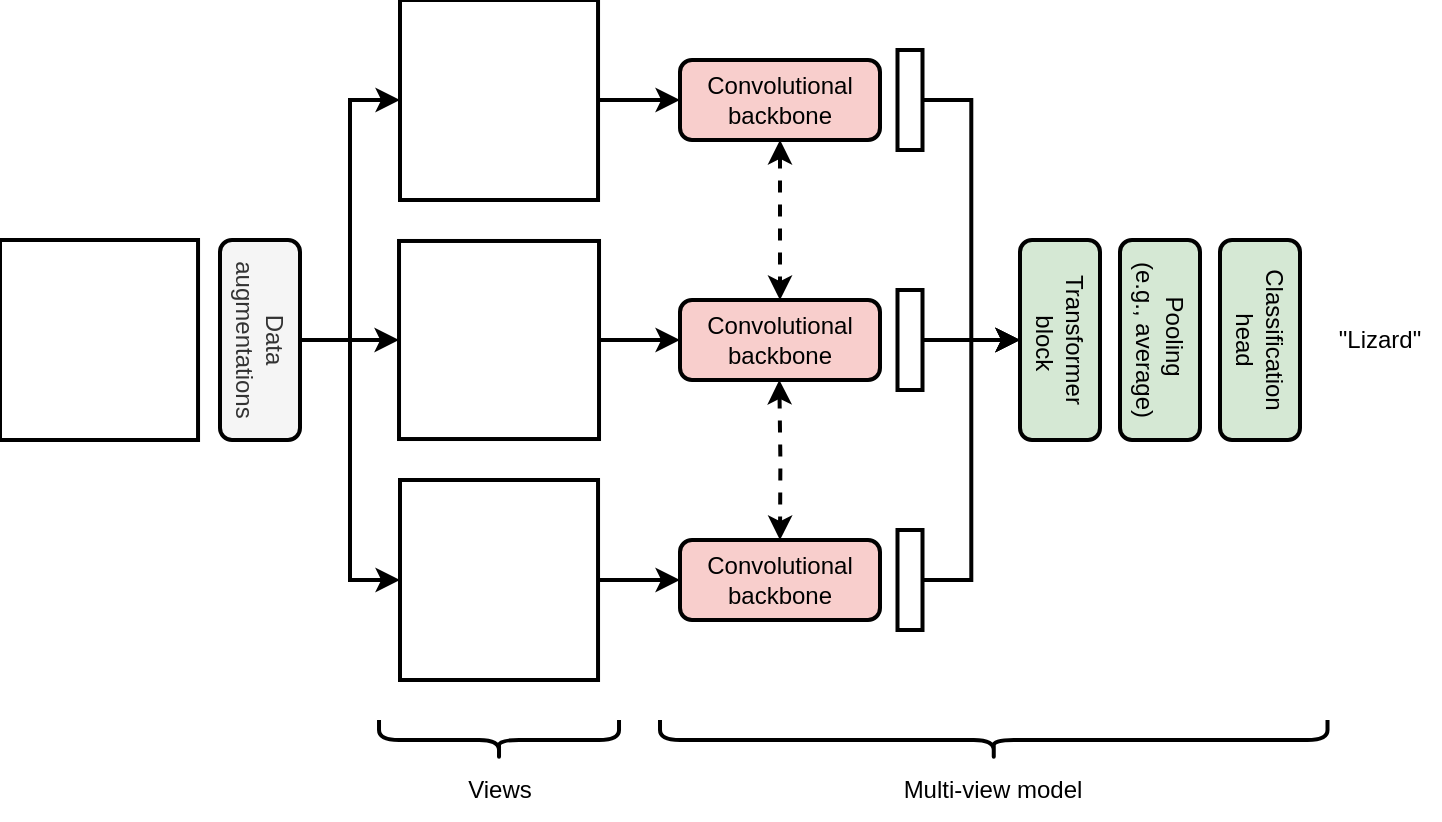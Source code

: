 <mxfile version="24.6.4" type="device">
  <diagram name="Page-1" id="N8juspKozCZQPwgGzI0G">
    <mxGraphModel dx="1147" dy="573" grid="1" gridSize="10" guides="1" tooltips="1" connect="1" arrows="1" fold="1" page="1" pageScale="1" pageWidth="850" pageHeight="1100" math="0" shadow="0">
      <root>
        <mxCell id="0" />
        <mxCell id="1" parent="0" />
        <mxCell id="Uar1wrewZnWPdpLQrxf3-1" value="" style="shape=image;verticalLabelPosition=bottom;labelBackgroundColor=default;verticalAlign=top;aspect=fixed;imageAspect=0;image=https://www.alice-in-wonderland.net/wp-content/uploads/1book12.jpg;clipPath=inset(2.67% 10.71% 63.67% 0%);imageBorder=default;strokeWidth=2;" vertex="1" parent="1">
          <mxGeometry x="170" y="250" width="99.02" height="100" as="geometry" />
        </mxCell>
        <mxCell id="Uar1wrewZnWPdpLQrxf3-8" style="edgeStyle=orthogonalEdgeStyle;rounded=0;orthogonalLoop=1;jettySize=auto;html=1;exitX=0.5;exitY=0;exitDx=0;exitDy=0;entryX=0;entryY=0.5;entryDx=0;entryDy=0;strokeWidth=2;" edge="1" parent="1" source="Uar1wrewZnWPdpLQrxf3-2" target="Uar1wrewZnWPdpLQrxf3-5">
          <mxGeometry relative="1" as="geometry" />
        </mxCell>
        <mxCell id="Uar1wrewZnWPdpLQrxf3-9" style="edgeStyle=orthogonalEdgeStyle;rounded=0;orthogonalLoop=1;jettySize=auto;html=1;entryX=0.5;entryY=1;entryDx=0;entryDy=0;strokeWidth=2;" edge="1" parent="1" source="Uar1wrewZnWPdpLQrxf3-2" target="Uar1wrewZnWPdpLQrxf3-6">
          <mxGeometry relative="1" as="geometry" />
        </mxCell>
        <mxCell id="Uar1wrewZnWPdpLQrxf3-10" style="edgeStyle=orthogonalEdgeStyle;rounded=0;orthogonalLoop=1;jettySize=auto;html=1;exitX=0.5;exitY=0;exitDx=0;exitDy=0;entryX=1;entryY=0.5;entryDx=0;entryDy=0;strokeWidth=2;" edge="1" parent="1" source="Uar1wrewZnWPdpLQrxf3-2" target="Uar1wrewZnWPdpLQrxf3-7">
          <mxGeometry relative="1" as="geometry" />
        </mxCell>
        <mxCell id="Uar1wrewZnWPdpLQrxf3-2" value="Data augmentations" style="rounded=1;whiteSpace=wrap;html=1;fillColor=#f5f5f5;fontColor=#333333;strokeColor=default;strokeWidth=2;rotation=90;" vertex="1" parent="1">
          <mxGeometry x="250.0" y="280" width="100" height="40" as="geometry" />
        </mxCell>
        <mxCell id="Uar1wrewZnWPdpLQrxf3-37" style="edgeStyle=orthogonalEdgeStyle;rounded=0;orthogonalLoop=1;jettySize=auto;html=1;exitX=1;exitY=0.5;exitDx=0;exitDy=0;entryX=0;entryY=0.5;entryDx=0;entryDy=0;strokeWidth=2;" edge="1" parent="1" source="Uar1wrewZnWPdpLQrxf3-5" target="Uar1wrewZnWPdpLQrxf3-12">
          <mxGeometry relative="1" as="geometry" />
        </mxCell>
        <mxCell id="Uar1wrewZnWPdpLQrxf3-5" value="" style="shape=image;verticalLabelPosition=bottom;labelBackgroundColor=default;verticalAlign=top;aspect=fixed;imageAspect=0;image=https://www.alice-in-wonderland.net/wp-content/uploads/1book12.jpg;clipPath=inset(2.67% 10.71% 63.67% 0%);imageBorder=default;strokeWidth=2;" vertex="1" parent="1">
          <mxGeometry x="370" y="130" width="99.02" height="100" as="geometry" />
        </mxCell>
        <mxCell id="Uar1wrewZnWPdpLQrxf3-38" style="edgeStyle=orthogonalEdgeStyle;rounded=0;orthogonalLoop=1;jettySize=auto;html=1;exitX=0.5;exitY=0;exitDx=0;exitDy=0;entryX=0;entryY=0.5;entryDx=0;entryDy=0;strokeWidth=2;" edge="1" parent="1" source="Uar1wrewZnWPdpLQrxf3-6" target="Uar1wrewZnWPdpLQrxf3-11">
          <mxGeometry relative="1" as="geometry" />
        </mxCell>
        <mxCell id="Uar1wrewZnWPdpLQrxf3-6" value="" style="shape=image;verticalLabelPosition=bottom;labelBackgroundColor=default;verticalAlign=top;aspect=fixed;imageAspect=0;image=https://www.alice-in-wonderland.net/wp-content/uploads/1book12.jpg;clipPath=inset(2.67% 10.71% 63.67% 0%);imageBorder=default;strokeWidth=2;rotation=90;" vertex="1" parent="1">
          <mxGeometry x="370" y="250" width="99.02" height="100" as="geometry" />
        </mxCell>
        <mxCell id="Uar1wrewZnWPdpLQrxf3-39" style="edgeStyle=orthogonalEdgeStyle;rounded=0;orthogonalLoop=1;jettySize=auto;html=1;exitX=0;exitY=0.5;exitDx=0;exitDy=0;entryX=0;entryY=0.5;entryDx=0;entryDy=0;strokeWidth=2;" edge="1" parent="1" source="Uar1wrewZnWPdpLQrxf3-7" target="Uar1wrewZnWPdpLQrxf3-13">
          <mxGeometry relative="1" as="geometry" />
        </mxCell>
        <mxCell id="Uar1wrewZnWPdpLQrxf3-7" value="" style="shape=image;verticalLabelPosition=bottom;labelBackgroundColor=default;verticalAlign=top;aspect=fixed;imageAspect=0;image=https://www.alice-in-wonderland.net/wp-content/uploads/1book12.jpg;clipPath=inset(2.67% 10.71% 63.67% 0%);imageBorder=default;strokeWidth=2;rotation=-180;" vertex="1" parent="1">
          <mxGeometry x="370" y="370" width="99.02" height="100" as="geometry" />
        </mxCell>
        <mxCell id="Uar1wrewZnWPdpLQrxf3-11" value="Convolutional backbone" style="rounded=1;whiteSpace=wrap;html=1;fillColor=#f8cecc;strokeColor=default;strokeWidth=2;" vertex="1" parent="1">
          <mxGeometry x="510" y="280" width="100" height="40" as="geometry" />
        </mxCell>
        <mxCell id="Uar1wrewZnWPdpLQrxf3-14" style="edgeStyle=orthogonalEdgeStyle;rounded=0;orthogonalLoop=1;jettySize=auto;html=1;exitX=0.5;exitY=1;exitDx=0;exitDy=0;entryX=0.5;entryY=0;entryDx=0;entryDy=0;startArrow=classic;startFill=1;strokeWidth=2;dashed=1;" edge="1" parent="1" source="Uar1wrewZnWPdpLQrxf3-12" target="Uar1wrewZnWPdpLQrxf3-11">
          <mxGeometry relative="1" as="geometry" />
        </mxCell>
        <mxCell id="Uar1wrewZnWPdpLQrxf3-12" value="Convolutional backbone" style="rounded=1;whiteSpace=wrap;html=1;fillColor=#f8cecc;strokeColor=default;strokeWidth=2;" vertex="1" parent="1">
          <mxGeometry x="510" y="160" width="100" height="40" as="geometry" />
        </mxCell>
        <mxCell id="Uar1wrewZnWPdpLQrxf3-13" value="Convolutional backbone" style="rounded=1;whiteSpace=wrap;html=1;fillColor=#f8cecc;strokeColor=default;strokeWidth=2;" vertex="1" parent="1">
          <mxGeometry x="510" y="400" width="100" height="40" as="geometry" />
        </mxCell>
        <mxCell id="Uar1wrewZnWPdpLQrxf3-15" style="edgeStyle=orthogonalEdgeStyle;rounded=0;orthogonalLoop=1;jettySize=auto;html=1;exitX=0.5;exitY=1;exitDx=0;exitDy=0;entryX=0.5;entryY=0;entryDx=0;entryDy=0;startArrow=classic;startFill=1;strokeWidth=2;dashed=1;" edge="1" parent="1" target="Uar1wrewZnWPdpLQrxf3-13">
          <mxGeometry relative="1" as="geometry">
            <mxPoint x="559.66" y="320" as="sourcePoint" />
            <mxPoint x="559.66" y="380" as="targetPoint" />
          </mxGeometry>
        </mxCell>
        <mxCell id="Uar1wrewZnWPdpLQrxf3-19" value="Transformer &amp;nbsp;block" style="rounded=1;whiteSpace=wrap;html=1;fillColor=#d5e8d4;strokeColor=default;strokeWidth=2;rotation=90;" vertex="1" parent="1">
          <mxGeometry x="650" y="280" width="100" height="40" as="geometry" />
        </mxCell>
        <mxCell id="Uar1wrewZnWPdpLQrxf3-55" style="edgeStyle=orthogonalEdgeStyle;rounded=0;orthogonalLoop=1;jettySize=auto;html=1;exitX=0.5;exitY=0;exitDx=0;exitDy=0;entryX=0.5;entryY=1;entryDx=0;entryDy=0;strokeWidth=2;" edge="1" parent="1" source="Uar1wrewZnWPdpLQrxf3-20" target="Uar1wrewZnWPdpLQrxf3-19">
          <mxGeometry relative="1" as="geometry" />
        </mxCell>
        <mxCell id="Uar1wrewZnWPdpLQrxf3-20" value="" style="rounded=0;whiteSpace=wrap;html=1;rotation=90;strokeWidth=2;" vertex="1" parent="1">
          <mxGeometry x="600" y="173.75" width="50" height="12.5" as="geometry" />
        </mxCell>
        <mxCell id="Uar1wrewZnWPdpLQrxf3-33" value="Pooling&amp;nbsp;&lt;div&gt;(e.g., average)&lt;/div&gt;" style="rounded=1;whiteSpace=wrap;html=1;fillColor=#d5e8d4;strokeColor=default;strokeWidth=2;rotation=90;" vertex="1" parent="1">
          <mxGeometry x="700" y="280" width="100" height="40" as="geometry" />
        </mxCell>
        <mxCell id="Uar1wrewZnWPdpLQrxf3-35" value="Classification head" style="rounded=1;whiteSpace=wrap;html=1;fillColor=#d5e8d4;strokeColor=default;strokeWidth=2;rotation=90;" vertex="1" parent="1">
          <mxGeometry x="750" y="280" width="100" height="40" as="geometry" />
        </mxCell>
        <mxCell id="Uar1wrewZnWPdpLQrxf3-36" value="&quot;Lizard&quot;" style="text;html=1;align=center;verticalAlign=middle;whiteSpace=wrap;rounded=0;" vertex="1" parent="1">
          <mxGeometry x="830" y="285" width="60" height="30" as="geometry" />
        </mxCell>
        <mxCell id="Uar1wrewZnWPdpLQrxf3-42" value="" style="shape=curlyBracket;whiteSpace=wrap;html=1;rounded=1;labelPosition=left;verticalLabelPosition=middle;align=right;verticalAlign=middle;rotation=-90;strokeWidth=2;" vertex="1" parent="1">
          <mxGeometry x="409.51" y="440" width="20" height="120" as="geometry" />
        </mxCell>
        <mxCell id="Uar1wrewZnWPdpLQrxf3-43" value="" style="shape=curlyBracket;whiteSpace=wrap;html=1;rounded=1;labelPosition=left;verticalLabelPosition=middle;align=right;verticalAlign=middle;rotation=-90;strokeWidth=2;" vertex="1" parent="1">
          <mxGeometry x="656.88" y="333.13" width="20" height="333.75" as="geometry" />
        </mxCell>
        <mxCell id="Uar1wrewZnWPdpLQrxf3-44" value="Views" style="text;html=1;align=center;verticalAlign=middle;whiteSpace=wrap;rounded=0;" vertex="1" parent="1">
          <mxGeometry x="389.51" y="510" width="60" height="30" as="geometry" />
        </mxCell>
        <mxCell id="Uar1wrewZnWPdpLQrxf3-45" value="Multi-view model" style="text;html=1;align=center;verticalAlign=middle;whiteSpace=wrap;rounded=0;" vertex="1" parent="1">
          <mxGeometry x="609.38" y="510" width="115" height="30" as="geometry" />
        </mxCell>
        <mxCell id="Uar1wrewZnWPdpLQrxf3-54" style="edgeStyle=orthogonalEdgeStyle;rounded=0;orthogonalLoop=1;jettySize=auto;html=1;exitX=0.5;exitY=0;exitDx=0;exitDy=0;entryX=0.5;entryY=1;entryDx=0;entryDy=0;strokeWidth=2;" edge="1" parent="1" source="Uar1wrewZnWPdpLQrxf3-52" target="Uar1wrewZnWPdpLQrxf3-19">
          <mxGeometry relative="1" as="geometry" />
        </mxCell>
        <mxCell id="Uar1wrewZnWPdpLQrxf3-52" value="" style="rounded=0;whiteSpace=wrap;html=1;rotation=90;strokeWidth=2;" vertex="1" parent="1">
          <mxGeometry x="600" y="293.75" width="50" height="12.5" as="geometry" />
        </mxCell>
        <mxCell id="Uar1wrewZnWPdpLQrxf3-56" style="edgeStyle=orthogonalEdgeStyle;rounded=0;orthogonalLoop=1;jettySize=auto;html=1;exitX=0.5;exitY=0;exitDx=0;exitDy=0;entryX=0.5;entryY=1;entryDx=0;entryDy=0;strokeWidth=2;" edge="1" parent="1" source="Uar1wrewZnWPdpLQrxf3-53" target="Uar1wrewZnWPdpLQrxf3-19">
          <mxGeometry relative="1" as="geometry" />
        </mxCell>
        <mxCell id="Uar1wrewZnWPdpLQrxf3-53" value="" style="rounded=0;whiteSpace=wrap;html=1;rotation=90;strokeWidth=2;" vertex="1" parent="1">
          <mxGeometry x="600" y="413.75" width="50" height="12.5" as="geometry" />
        </mxCell>
      </root>
    </mxGraphModel>
  </diagram>
</mxfile>
